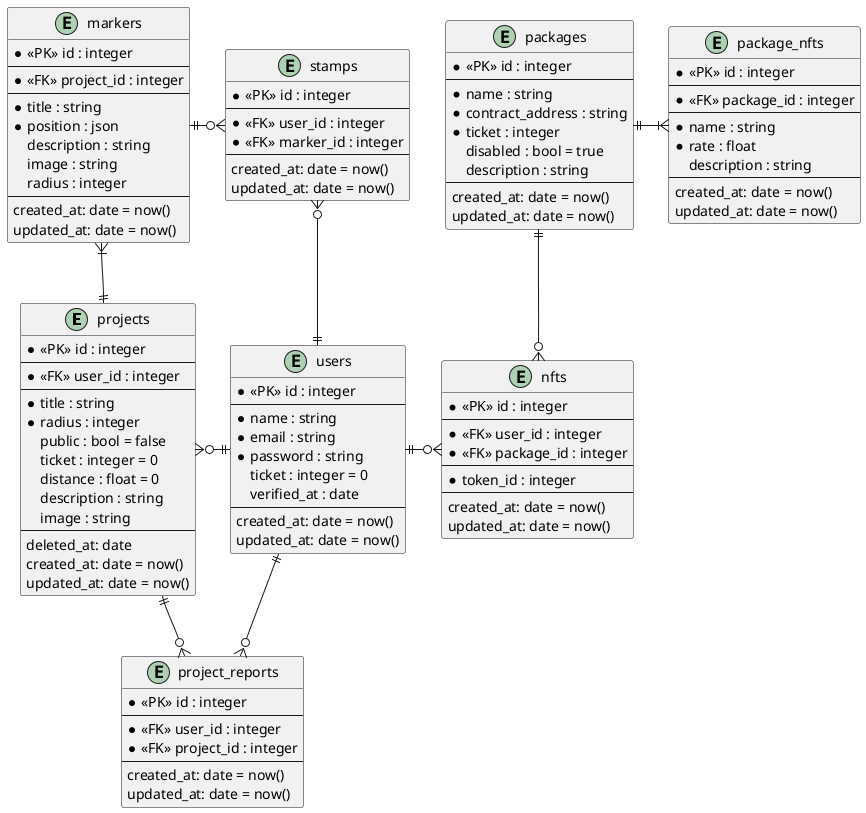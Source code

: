 @startuml
entity projects {
  * <<PK>> id : integer
  --
  * <<FK>> user_id : integer
  --
  * title : string
  * radius : integer
  public : bool = false
  ticket : integer = 0
  distance : float = 0
  description : string
  image : string
  --
  deleted_at: date
  created_at: date = now()
  updated_at: date = now()
}

entity markers {
  * <<PK>> id : integer
  --
  * <<FK>> project_id : integer
  --
  * title : string
  * position : json
  description : string
  image : string
  radius : integer
  --
  created_at: date = now()
  updated_at: date = now()
}

entity stamps {
  * <<PK>> id : integer
  --
  * <<FK>> user_id : integer
  * <<FK>> marker_id : integer
  --
  created_at: date = now()
  updated_at: date = now()
}

entity users {
  * <<PK>> id : integer
  --
  * name : string
  * email : string
  * password : string
  ticket : integer = 0
  verified_at : date
  --
  created_at: date = now()
  updated_at: date = now()
}

entity nfts {
  * <<PK>> id : integer
  --
  * <<FK>> user_id : integer
  * <<FK>> package_id : integer
  --
  * token_id : integer
  --
  created_at: date = now()
  updated_at: date = now()
}

entity packages {
  * <<PK>> id : integer
  --
  * name : string
  * contract_address : string
  * ticket : integer
  disabled : bool = true
  description : string
  --
  created_at: date = now()
  updated_at: date = now()
}

entity package_nfts {
  * <<PK>> id : integer
  --
  * <<FK>> package_id : integer
  --
  * name : string
  * rate : float
  description : string
  --
  created_at: date = now()
  updated_at: date = now()
}

entity project_reports {
  * <<PK>> id : integer
  --
  * <<FK>> user_id : integer
  * <<FK>> project_id : integer
  --
  created_at: date = now()
  updated_at: date = now()
}

projects ||-u-|{ markers
markers ||-o{ stamps
projects ||-o{ project_reports
projects }o-|| users
users ||-u-o{ stamps
users ||-d-o{ project_reports
users ||-o{ nfts
packages ||-d-o{ nfts
packages ||-|{ package_nfts
@enduml